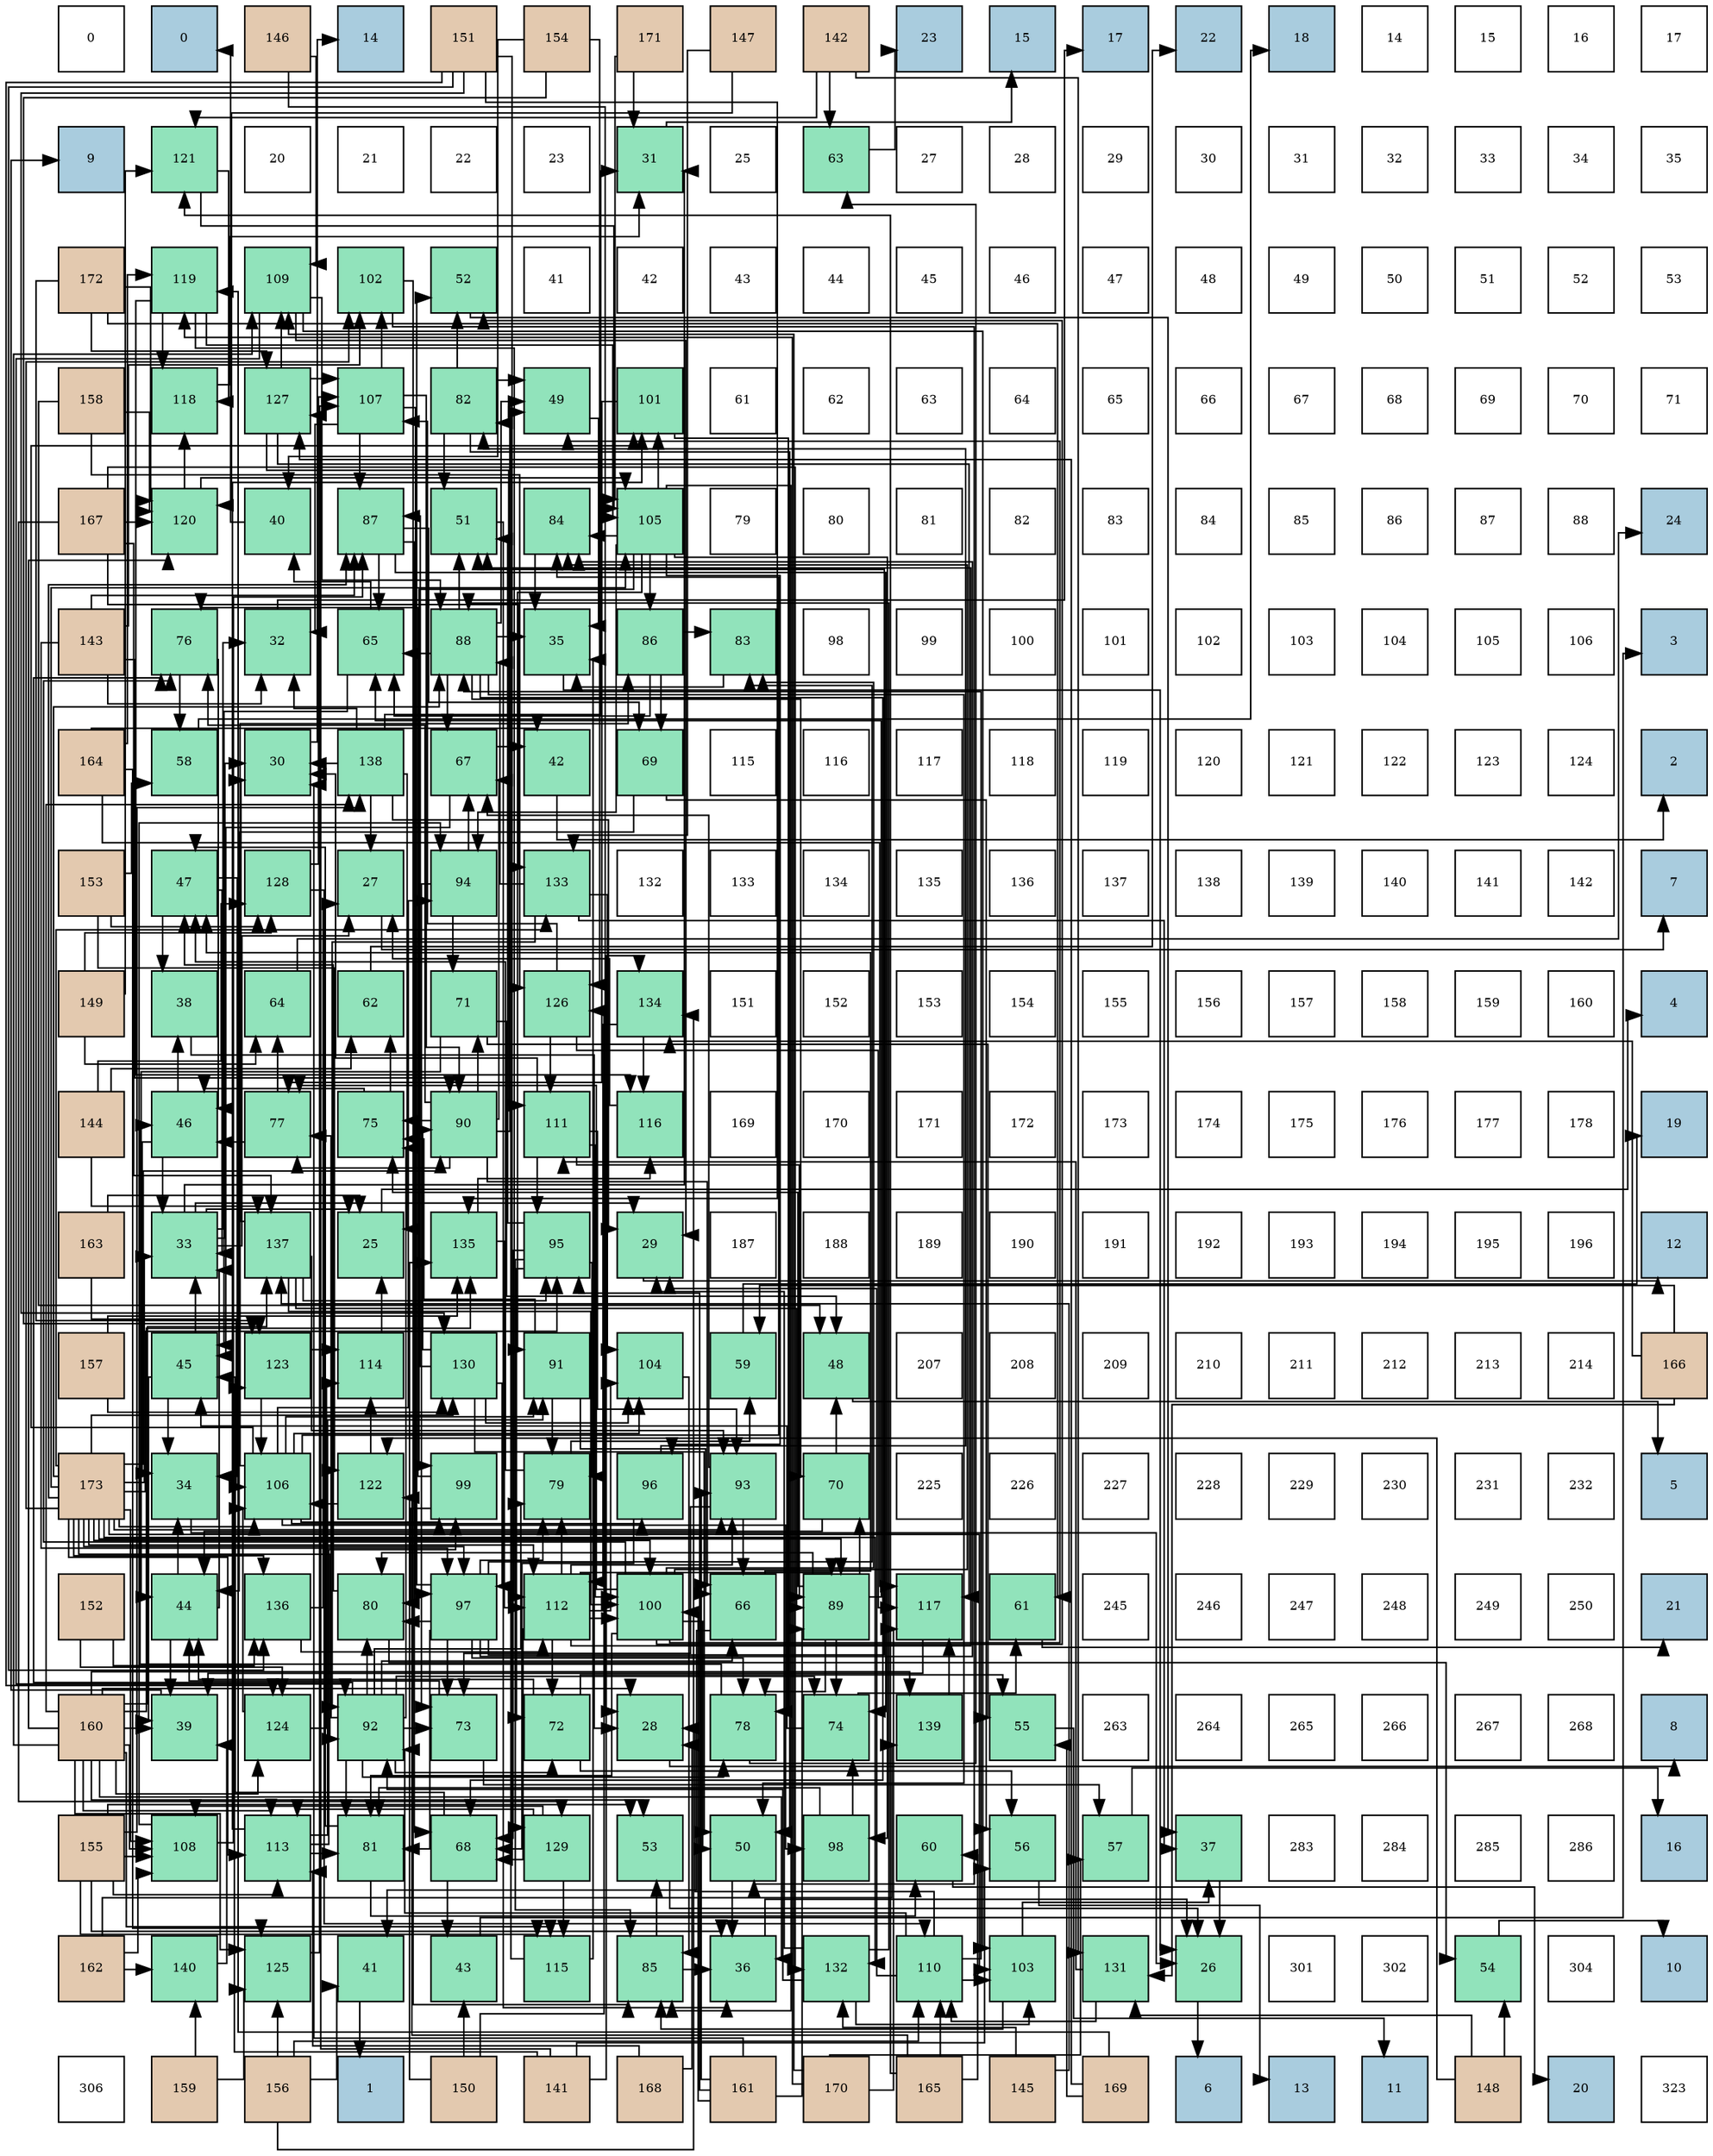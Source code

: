 digraph layout{
 rankdir=TB;
 splines=ortho;
 node [style=filled shape=square fixedsize=true width=0.6];
0[label="0", fontsize=8, fillcolor="#ffffff"];
1[label="0", fontsize=8, fillcolor="#a9ccde"];
2[label="146", fontsize=8, fillcolor="#e3c9af"];
3[label="14", fontsize=8, fillcolor="#a9ccde"];
4[label="151", fontsize=8, fillcolor="#e3c9af"];
5[label="154", fontsize=8, fillcolor="#e3c9af"];
6[label="171", fontsize=8, fillcolor="#e3c9af"];
7[label="147", fontsize=8, fillcolor="#e3c9af"];
8[label="142", fontsize=8, fillcolor="#e3c9af"];
9[label="23", fontsize=8, fillcolor="#a9ccde"];
10[label="15", fontsize=8, fillcolor="#a9ccde"];
11[label="17", fontsize=8, fillcolor="#a9ccde"];
12[label="22", fontsize=8, fillcolor="#a9ccde"];
13[label="18", fontsize=8, fillcolor="#a9ccde"];
14[label="14", fontsize=8, fillcolor="#ffffff"];
15[label="15", fontsize=8, fillcolor="#ffffff"];
16[label="16", fontsize=8, fillcolor="#ffffff"];
17[label="17", fontsize=8, fillcolor="#ffffff"];
18[label="9", fontsize=8, fillcolor="#a9ccde"];
19[label="121", fontsize=8, fillcolor="#91e3bb"];
20[label="20", fontsize=8, fillcolor="#ffffff"];
21[label="21", fontsize=8, fillcolor="#ffffff"];
22[label="22", fontsize=8, fillcolor="#ffffff"];
23[label="23", fontsize=8, fillcolor="#ffffff"];
24[label="31", fontsize=8, fillcolor="#91e3bb"];
25[label="25", fontsize=8, fillcolor="#ffffff"];
26[label="63", fontsize=8, fillcolor="#91e3bb"];
27[label="27", fontsize=8, fillcolor="#ffffff"];
28[label="28", fontsize=8, fillcolor="#ffffff"];
29[label="29", fontsize=8, fillcolor="#ffffff"];
30[label="30", fontsize=8, fillcolor="#ffffff"];
31[label="31", fontsize=8, fillcolor="#ffffff"];
32[label="32", fontsize=8, fillcolor="#ffffff"];
33[label="33", fontsize=8, fillcolor="#ffffff"];
34[label="34", fontsize=8, fillcolor="#ffffff"];
35[label="35", fontsize=8, fillcolor="#ffffff"];
36[label="172", fontsize=8, fillcolor="#e3c9af"];
37[label="119", fontsize=8, fillcolor="#91e3bb"];
38[label="109", fontsize=8, fillcolor="#91e3bb"];
39[label="102", fontsize=8, fillcolor="#91e3bb"];
40[label="52", fontsize=8, fillcolor="#91e3bb"];
41[label="41", fontsize=8, fillcolor="#ffffff"];
42[label="42", fontsize=8, fillcolor="#ffffff"];
43[label="43", fontsize=8, fillcolor="#ffffff"];
44[label="44", fontsize=8, fillcolor="#ffffff"];
45[label="45", fontsize=8, fillcolor="#ffffff"];
46[label="46", fontsize=8, fillcolor="#ffffff"];
47[label="47", fontsize=8, fillcolor="#ffffff"];
48[label="48", fontsize=8, fillcolor="#ffffff"];
49[label="49", fontsize=8, fillcolor="#ffffff"];
50[label="50", fontsize=8, fillcolor="#ffffff"];
51[label="51", fontsize=8, fillcolor="#ffffff"];
52[label="52", fontsize=8, fillcolor="#ffffff"];
53[label="53", fontsize=8, fillcolor="#ffffff"];
54[label="158", fontsize=8, fillcolor="#e3c9af"];
55[label="118", fontsize=8, fillcolor="#91e3bb"];
56[label="127", fontsize=8, fillcolor="#91e3bb"];
57[label="107", fontsize=8, fillcolor="#91e3bb"];
58[label="82", fontsize=8, fillcolor="#91e3bb"];
59[label="49", fontsize=8, fillcolor="#91e3bb"];
60[label="101", fontsize=8, fillcolor="#91e3bb"];
61[label="61", fontsize=8, fillcolor="#ffffff"];
62[label="62", fontsize=8, fillcolor="#ffffff"];
63[label="63", fontsize=8, fillcolor="#ffffff"];
64[label="64", fontsize=8, fillcolor="#ffffff"];
65[label="65", fontsize=8, fillcolor="#ffffff"];
66[label="66", fontsize=8, fillcolor="#ffffff"];
67[label="67", fontsize=8, fillcolor="#ffffff"];
68[label="68", fontsize=8, fillcolor="#ffffff"];
69[label="69", fontsize=8, fillcolor="#ffffff"];
70[label="70", fontsize=8, fillcolor="#ffffff"];
71[label="71", fontsize=8, fillcolor="#ffffff"];
72[label="167", fontsize=8, fillcolor="#e3c9af"];
73[label="120", fontsize=8, fillcolor="#91e3bb"];
74[label="40", fontsize=8, fillcolor="#91e3bb"];
75[label="87", fontsize=8, fillcolor="#91e3bb"];
76[label="51", fontsize=8, fillcolor="#91e3bb"];
77[label="84", fontsize=8, fillcolor="#91e3bb"];
78[label="105", fontsize=8, fillcolor="#91e3bb"];
79[label="79", fontsize=8, fillcolor="#ffffff"];
80[label="80", fontsize=8, fillcolor="#ffffff"];
81[label="81", fontsize=8, fillcolor="#ffffff"];
82[label="82", fontsize=8, fillcolor="#ffffff"];
83[label="83", fontsize=8, fillcolor="#ffffff"];
84[label="84", fontsize=8, fillcolor="#ffffff"];
85[label="85", fontsize=8, fillcolor="#ffffff"];
86[label="86", fontsize=8, fillcolor="#ffffff"];
87[label="87", fontsize=8, fillcolor="#ffffff"];
88[label="88", fontsize=8, fillcolor="#ffffff"];
89[label="24", fontsize=8, fillcolor="#a9ccde"];
90[label="143", fontsize=8, fillcolor="#e3c9af"];
91[label="76", fontsize=8, fillcolor="#91e3bb"];
92[label="32", fontsize=8, fillcolor="#91e3bb"];
93[label="65", fontsize=8, fillcolor="#91e3bb"];
94[label="88", fontsize=8, fillcolor="#91e3bb"];
95[label="35", fontsize=8, fillcolor="#91e3bb"];
96[label="86", fontsize=8, fillcolor="#91e3bb"];
97[label="83", fontsize=8, fillcolor="#91e3bb"];
98[label="98", fontsize=8, fillcolor="#ffffff"];
99[label="99", fontsize=8, fillcolor="#ffffff"];
100[label="100", fontsize=8, fillcolor="#ffffff"];
101[label="101", fontsize=8, fillcolor="#ffffff"];
102[label="102", fontsize=8, fillcolor="#ffffff"];
103[label="103", fontsize=8, fillcolor="#ffffff"];
104[label="104", fontsize=8, fillcolor="#ffffff"];
105[label="105", fontsize=8, fillcolor="#ffffff"];
106[label="106", fontsize=8, fillcolor="#ffffff"];
107[label="3", fontsize=8, fillcolor="#a9ccde"];
108[label="164", fontsize=8, fillcolor="#e3c9af"];
109[label="58", fontsize=8, fillcolor="#91e3bb"];
110[label="30", fontsize=8, fillcolor="#91e3bb"];
111[label="138", fontsize=8, fillcolor="#91e3bb"];
112[label="67", fontsize=8, fillcolor="#91e3bb"];
113[label="42", fontsize=8, fillcolor="#91e3bb"];
114[label="69", fontsize=8, fillcolor="#91e3bb"];
115[label="115", fontsize=8, fillcolor="#ffffff"];
116[label="116", fontsize=8, fillcolor="#ffffff"];
117[label="117", fontsize=8, fillcolor="#ffffff"];
118[label="118", fontsize=8, fillcolor="#ffffff"];
119[label="119", fontsize=8, fillcolor="#ffffff"];
120[label="120", fontsize=8, fillcolor="#ffffff"];
121[label="121", fontsize=8, fillcolor="#ffffff"];
122[label="122", fontsize=8, fillcolor="#ffffff"];
123[label="123", fontsize=8, fillcolor="#ffffff"];
124[label="124", fontsize=8, fillcolor="#ffffff"];
125[label="2", fontsize=8, fillcolor="#a9ccde"];
126[label="153", fontsize=8, fillcolor="#e3c9af"];
127[label="47", fontsize=8, fillcolor="#91e3bb"];
128[label="128", fontsize=8, fillcolor="#91e3bb"];
129[label="27", fontsize=8, fillcolor="#91e3bb"];
130[label="94", fontsize=8, fillcolor="#91e3bb"];
131[label="133", fontsize=8, fillcolor="#91e3bb"];
132[label="132", fontsize=8, fillcolor="#ffffff"];
133[label="133", fontsize=8, fillcolor="#ffffff"];
134[label="134", fontsize=8, fillcolor="#ffffff"];
135[label="135", fontsize=8, fillcolor="#ffffff"];
136[label="136", fontsize=8, fillcolor="#ffffff"];
137[label="137", fontsize=8, fillcolor="#ffffff"];
138[label="138", fontsize=8, fillcolor="#ffffff"];
139[label="139", fontsize=8, fillcolor="#ffffff"];
140[label="140", fontsize=8, fillcolor="#ffffff"];
141[label="141", fontsize=8, fillcolor="#ffffff"];
142[label="142", fontsize=8, fillcolor="#ffffff"];
143[label="7", fontsize=8, fillcolor="#a9ccde"];
144[label="149", fontsize=8, fillcolor="#e3c9af"];
145[label="38", fontsize=8, fillcolor="#91e3bb"];
146[label="64", fontsize=8, fillcolor="#91e3bb"];
147[label="62", fontsize=8, fillcolor="#91e3bb"];
148[label="71", fontsize=8, fillcolor="#91e3bb"];
149[label="126", fontsize=8, fillcolor="#91e3bb"];
150[label="134", fontsize=8, fillcolor="#91e3bb"];
151[label="151", fontsize=8, fillcolor="#ffffff"];
152[label="152", fontsize=8, fillcolor="#ffffff"];
153[label="153", fontsize=8, fillcolor="#ffffff"];
154[label="154", fontsize=8, fillcolor="#ffffff"];
155[label="155", fontsize=8, fillcolor="#ffffff"];
156[label="156", fontsize=8, fillcolor="#ffffff"];
157[label="157", fontsize=8, fillcolor="#ffffff"];
158[label="158", fontsize=8, fillcolor="#ffffff"];
159[label="159", fontsize=8, fillcolor="#ffffff"];
160[label="160", fontsize=8, fillcolor="#ffffff"];
161[label="4", fontsize=8, fillcolor="#a9ccde"];
162[label="144", fontsize=8, fillcolor="#e3c9af"];
163[label="46", fontsize=8, fillcolor="#91e3bb"];
164[label="77", fontsize=8, fillcolor="#91e3bb"];
165[label="75", fontsize=8, fillcolor="#91e3bb"];
166[label="90", fontsize=8, fillcolor="#91e3bb"];
167[label="111", fontsize=8, fillcolor="#91e3bb"];
168[label="116", fontsize=8, fillcolor="#91e3bb"];
169[label="169", fontsize=8, fillcolor="#ffffff"];
170[label="170", fontsize=8, fillcolor="#ffffff"];
171[label="171", fontsize=8, fillcolor="#ffffff"];
172[label="172", fontsize=8, fillcolor="#ffffff"];
173[label="173", fontsize=8, fillcolor="#ffffff"];
174[label="174", fontsize=8, fillcolor="#ffffff"];
175[label="175", fontsize=8, fillcolor="#ffffff"];
176[label="176", fontsize=8, fillcolor="#ffffff"];
177[label="177", fontsize=8, fillcolor="#ffffff"];
178[label="178", fontsize=8, fillcolor="#ffffff"];
179[label="19", fontsize=8, fillcolor="#a9ccde"];
180[label="163", fontsize=8, fillcolor="#e3c9af"];
181[label="33", fontsize=8, fillcolor="#91e3bb"];
182[label="137", fontsize=8, fillcolor="#91e3bb"];
183[label="25", fontsize=8, fillcolor="#91e3bb"];
184[label="135", fontsize=8, fillcolor="#91e3bb"];
185[label="95", fontsize=8, fillcolor="#91e3bb"];
186[label="29", fontsize=8, fillcolor="#91e3bb"];
187[label="187", fontsize=8, fillcolor="#ffffff"];
188[label="188", fontsize=8, fillcolor="#ffffff"];
189[label="189", fontsize=8, fillcolor="#ffffff"];
190[label="190", fontsize=8, fillcolor="#ffffff"];
191[label="191", fontsize=8, fillcolor="#ffffff"];
192[label="192", fontsize=8, fillcolor="#ffffff"];
193[label="193", fontsize=8, fillcolor="#ffffff"];
194[label="194", fontsize=8, fillcolor="#ffffff"];
195[label="195", fontsize=8, fillcolor="#ffffff"];
196[label="196", fontsize=8, fillcolor="#ffffff"];
197[label="12", fontsize=8, fillcolor="#a9ccde"];
198[label="157", fontsize=8, fillcolor="#e3c9af"];
199[label="45", fontsize=8, fillcolor="#91e3bb"];
200[label="123", fontsize=8, fillcolor="#91e3bb"];
201[label="114", fontsize=8, fillcolor="#91e3bb"];
202[label="130", fontsize=8, fillcolor="#91e3bb"];
203[label="91", fontsize=8, fillcolor="#91e3bb"];
204[label="104", fontsize=8, fillcolor="#91e3bb"];
205[label="59", fontsize=8, fillcolor="#91e3bb"];
206[label="48", fontsize=8, fillcolor="#91e3bb"];
207[label="207", fontsize=8, fillcolor="#ffffff"];
208[label="208", fontsize=8, fillcolor="#ffffff"];
209[label="209", fontsize=8, fillcolor="#ffffff"];
210[label="210", fontsize=8, fillcolor="#ffffff"];
211[label="211", fontsize=8, fillcolor="#ffffff"];
212[label="212", fontsize=8, fillcolor="#ffffff"];
213[label="213", fontsize=8, fillcolor="#ffffff"];
214[label="214", fontsize=8, fillcolor="#ffffff"];
215[label="166", fontsize=8, fillcolor="#e3c9af"];
216[label="173", fontsize=8, fillcolor="#e3c9af"];
217[label="34", fontsize=8, fillcolor="#91e3bb"];
218[label="106", fontsize=8, fillcolor="#91e3bb"];
219[label="122", fontsize=8, fillcolor="#91e3bb"];
220[label="99", fontsize=8, fillcolor="#91e3bb"];
221[label="79", fontsize=8, fillcolor="#91e3bb"];
222[label="96", fontsize=8, fillcolor="#91e3bb"];
223[label="93", fontsize=8, fillcolor="#91e3bb"];
224[label="70", fontsize=8, fillcolor="#91e3bb"];
225[label="225", fontsize=8, fillcolor="#ffffff"];
226[label="226", fontsize=8, fillcolor="#ffffff"];
227[label="227", fontsize=8, fillcolor="#ffffff"];
228[label="228", fontsize=8, fillcolor="#ffffff"];
229[label="229", fontsize=8, fillcolor="#ffffff"];
230[label="230", fontsize=8, fillcolor="#ffffff"];
231[label="231", fontsize=8, fillcolor="#ffffff"];
232[label="232", fontsize=8, fillcolor="#ffffff"];
233[label="5", fontsize=8, fillcolor="#a9ccde"];
234[label="152", fontsize=8, fillcolor="#e3c9af"];
235[label="44", fontsize=8, fillcolor="#91e3bb"];
236[label="136", fontsize=8, fillcolor="#91e3bb"];
237[label="80", fontsize=8, fillcolor="#91e3bb"];
238[label="97", fontsize=8, fillcolor="#91e3bb"];
239[label="112", fontsize=8, fillcolor="#91e3bb"];
240[label="100", fontsize=8, fillcolor="#91e3bb"];
241[label="66", fontsize=8, fillcolor="#91e3bb"];
242[label="89", fontsize=8, fillcolor="#91e3bb"];
243[label="117", fontsize=8, fillcolor="#91e3bb"];
244[label="61", fontsize=8, fillcolor="#91e3bb"];
245[label="245", fontsize=8, fillcolor="#ffffff"];
246[label="246", fontsize=8, fillcolor="#ffffff"];
247[label="247", fontsize=8, fillcolor="#ffffff"];
248[label="248", fontsize=8, fillcolor="#ffffff"];
249[label="249", fontsize=8, fillcolor="#ffffff"];
250[label="250", fontsize=8, fillcolor="#ffffff"];
251[label="21", fontsize=8, fillcolor="#a9ccde"];
252[label="160", fontsize=8, fillcolor="#e3c9af"];
253[label="39", fontsize=8, fillcolor="#91e3bb"];
254[label="124", fontsize=8, fillcolor="#91e3bb"];
255[label="92", fontsize=8, fillcolor="#91e3bb"];
256[label="73", fontsize=8, fillcolor="#91e3bb"];
257[label="72", fontsize=8, fillcolor="#91e3bb"];
258[label="28", fontsize=8, fillcolor="#91e3bb"];
259[label="78", fontsize=8, fillcolor="#91e3bb"];
260[label="74", fontsize=8, fillcolor="#91e3bb"];
261[label="139", fontsize=8, fillcolor="#91e3bb"];
262[label="55", fontsize=8, fillcolor="#91e3bb"];
263[label="263", fontsize=8, fillcolor="#ffffff"];
264[label="264", fontsize=8, fillcolor="#ffffff"];
265[label="265", fontsize=8, fillcolor="#ffffff"];
266[label="266", fontsize=8, fillcolor="#ffffff"];
267[label="267", fontsize=8, fillcolor="#ffffff"];
268[label="268", fontsize=8, fillcolor="#ffffff"];
269[label="8", fontsize=8, fillcolor="#a9ccde"];
270[label="155", fontsize=8, fillcolor="#e3c9af"];
271[label="108", fontsize=8, fillcolor="#91e3bb"];
272[label="113", fontsize=8, fillcolor="#91e3bb"];
273[label="81", fontsize=8, fillcolor="#91e3bb"];
274[label="68", fontsize=8, fillcolor="#91e3bb"];
275[label="129", fontsize=8, fillcolor="#91e3bb"];
276[label="53", fontsize=8, fillcolor="#91e3bb"];
277[label="50", fontsize=8, fillcolor="#91e3bb"];
278[label="98", fontsize=8, fillcolor="#91e3bb"];
279[label="60", fontsize=8, fillcolor="#91e3bb"];
280[label="56", fontsize=8, fillcolor="#91e3bb"];
281[label="57", fontsize=8, fillcolor="#91e3bb"];
282[label="37", fontsize=8, fillcolor="#91e3bb"];
283[label="283", fontsize=8, fillcolor="#ffffff"];
284[label="284", fontsize=8, fillcolor="#ffffff"];
285[label="285", fontsize=8, fillcolor="#ffffff"];
286[label="286", fontsize=8, fillcolor="#ffffff"];
287[label="16", fontsize=8, fillcolor="#a9ccde"];
288[label="162", fontsize=8, fillcolor="#e3c9af"];
289[label="140", fontsize=8, fillcolor="#91e3bb"];
290[label="125", fontsize=8, fillcolor="#91e3bb"];
291[label="41", fontsize=8, fillcolor="#91e3bb"];
292[label="43", fontsize=8, fillcolor="#91e3bb"];
293[label="115", fontsize=8, fillcolor="#91e3bb"];
294[label="85", fontsize=8, fillcolor="#91e3bb"];
295[label="36", fontsize=8, fillcolor="#91e3bb"];
296[label="132", fontsize=8, fillcolor="#91e3bb"];
297[label="110", fontsize=8, fillcolor="#91e3bb"];
298[label="103", fontsize=8, fillcolor="#91e3bb"];
299[label="131", fontsize=8, fillcolor="#91e3bb"];
300[label="26", fontsize=8, fillcolor="#91e3bb"];
301[label="301", fontsize=8, fillcolor="#ffffff"];
302[label="302", fontsize=8, fillcolor="#ffffff"];
303[label="54", fontsize=8, fillcolor="#91e3bb"];
304[label="304", fontsize=8, fillcolor="#ffffff"];
305[label="10", fontsize=8, fillcolor="#a9ccde"];
306[label="306", fontsize=8, fillcolor="#ffffff"];
307[label="159", fontsize=8, fillcolor="#e3c9af"];
308[label="156", fontsize=8, fillcolor="#e3c9af"];
309[label="1", fontsize=8, fillcolor="#a9ccde"];
310[label="150", fontsize=8, fillcolor="#e3c9af"];
311[label="141", fontsize=8, fillcolor="#e3c9af"];
312[label="168", fontsize=8, fillcolor="#e3c9af"];
313[label="161", fontsize=8, fillcolor="#e3c9af"];
314[label="170", fontsize=8, fillcolor="#e3c9af"];
315[label="165", fontsize=8, fillcolor="#e3c9af"];
316[label="145", fontsize=8, fillcolor="#e3c9af"];
317[label="169", fontsize=8, fillcolor="#e3c9af"];
318[label="6", fontsize=8, fillcolor="#a9ccde"];
319[label="13", fontsize=8, fillcolor="#a9ccde"];
320[label="11", fontsize=8, fillcolor="#a9ccde"];
321[label="148", fontsize=8, fillcolor="#e3c9af"];
322[label="20", fontsize=8, fillcolor="#a9ccde"];
323[label="323", fontsize=8, fillcolor="#ffffff"];
edge [constraint=false, style=vis];183 -> 161;
300 -> 318;
129 -> 143;
258 -> 269;
186 -> 197;
110 -> 3;
24 -> 10;
92 -> 11;
181 -> 183;
181 -> 129;
181 -> 186;
181 -> 110;
181 -> 24;
181 -> 92;
217 -> 300;
95 -> 300;
295 -> 300;
282 -> 300;
145 -> 258;
253 -> 18;
74 -> 1;
291 -> 309;
113 -> 125;
292 -> 107;
235 -> 181;
235 -> 217;
235 -> 253;
199 -> 181;
199 -> 217;
199 -> 253;
163 -> 181;
163 -> 217;
163 -> 145;
127 -> 181;
127 -> 217;
127 -> 145;
206 -> 233;
59 -> 95;
277 -> 295;
76 -> 295;
40 -> 282;
276 -> 300;
303 -> 305;
262 -> 320;
280 -> 319;
281 -> 287;
109 -> 13;
205 -> 179;
279 -> 322;
244 -> 251;
147 -> 12;
26 -> 9;
146 -> 89;
93 -> 74;
93 -> 199;
241 -> 291;
241 -> 127;
112 -> 113;
112 -> 199;
274 -> 292;
274 -> 199;
114 -> 235;
114 -> 280;
224 -> 235;
224 -> 206;
148 -> 235;
148 -> 206;
148 -> 262;
257 -> 235;
257 -> 262;
257 -> 280;
256 -> 235;
256 -> 281;
260 -> 199;
260 -> 244;
165 -> 163;
165 -> 147;
91 -> 163;
91 -> 109;
164 -> 163;
164 -> 146;
259 -> 163;
259 -> 26;
221 -> 127;
221 -> 205;
237 -> 127;
237 -> 303;
273 -> 127;
273 -> 279;
58 -> 59;
58 -> 277;
58 -> 76;
58 -> 40;
97 -> 95;
77 -> 95;
294 -> 295;
294 -> 276;
96 -> 93;
96 -> 114;
96 -> 97;
75 -> 93;
75 -> 274;
75 -> 114;
75 -> 260;
94 -> 95;
94 -> 59;
94 -> 277;
94 -> 76;
94 -> 93;
94 -> 112;
94 -> 274;
94 -> 224;
242 -> 93;
242 -> 224;
242 -> 260;
242 -> 165;
242 -> 259;
242 -> 237;
166 -> 59;
166 -> 241;
166 -> 112;
166 -> 148;
166 -> 165;
166 -> 91;
166 -> 164;
203 -> 241;
203 -> 165;
203 -> 221;
255 -> 241;
255 -> 257;
255 -> 256;
255 -> 260;
255 -> 165;
255 -> 91;
255 -> 164;
255 -> 259;
255 -> 221;
255 -> 237;
255 -> 273;
223 -> 241;
223 -> 112;
223 -> 256;
130 -> 112;
130 -> 148;
130 -> 256;
185 -> 76;
185 -> 274;
185 -> 257;
185 -> 221;
185 -> 294;
222 -> 274;
222 -> 58;
238 -> 76;
238 -> 40;
238 -> 256;
238 -> 259;
238 -> 221;
238 -> 237;
238 -> 273;
238 -> 97;
238 -> 77;
278 -> 260;
278 -> 273;
220 -> 91;
220 -> 237;
240 -> 59;
240 -> 277;
240 -> 40;
240 -> 91;
240 -> 164;
240 -> 273;
240 -> 97;
240 -> 77;
60 -> 164;
60 -> 259;
39 -> 277;
39 -> 294;
298 -> 282;
298 -> 294;
204 -> 294;
78 -> 77;
78 -> 294;
78 -> 96;
78 -> 203;
78 -> 130;
78 -> 222;
78 -> 278;
78 -> 220;
78 -> 60;
218 -> 77;
218 -> 96;
218 -> 203;
218 -> 130;
218 -> 222;
218 -> 278;
218 -> 220;
218 -> 60;
218 -> 204;
57 -> 92;
57 -> 75;
57 -> 166;
57 -> 238;
57 -> 39;
271 -> 75;
271 -> 130;
38 -> 186;
38 -> 94;
38 -> 255;
38 -> 298;
297 -> 258;
297 -> 186;
297 -> 94;
297 -> 255;
297 -> 298;
167 -> 110;
167 -> 242;
167 -> 223;
167 -> 185;
167 -> 240;
239 -> 76;
239 -> 274;
239 -> 257;
239 -> 221;
239 -> 242;
239 -> 223;
239 -> 240;
239 -> 204;
272 -> 273;
272 -> 203;
272 -> 220;
272 -> 60;
201 -> 183;
293 -> 95;
293 -> 58;
168 -> 129;
243 -> 253;
55 -> 24;
37 -> 78;
37 -> 239;
37 -> 168;
37 -> 55;
73 -> 78;
73 -> 55;
19 -> 78;
19 -> 55;
219 -> 218;
219 -> 201;
200 -> 218;
200 -> 201;
254 -> 218;
254 -> 201;
290 -> 57;
149 -> 57;
149 -> 167;
149 -> 243;
56 -> 57;
56 -> 38;
56 -> 167;
56 -> 243;
128 -> 57;
128 -> 297;
275 -> 271;
275 -> 272;
275 -> 293;
202 -> 277;
202 -> 75;
202 -> 166;
202 -> 238;
202 -> 204;
299 -> 297;
299 -> 167;
296 -> 186;
296 -> 94;
296 -> 255;
296 -> 298;
131 -> 282;
131 -> 94;
131 -> 255;
131 -> 204;
150 -> 239;
150 -> 168;
184 -> 239;
184 -> 168;
236 -> 129;
236 -> 239;
182 -> 110;
182 -> 242;
182 -> 223;
182 -> 185;
182 -> 240;
111 -> 183;
111 -> 129;
111 -> 186;
111 -> 110;
111 -> 24;
111 -> 92;
261 -> 243;
289 -> 253;
311 -> 280;
311 -> 200;
311 -> 56;
311 -> 150;
8 -> 26;
8 -> 19;
8 -> 299;
90 -> 92;
90 -> 75;
90 -> 166;
90 -> 238;
90 -> 39;
162 -> 147;
162 -> 128;
162 -> 182;
316 -> 296;
316 -> 182;
2 -> 258;
2 -> 38;
7 -> 73;
7 -> 131;
321 -> 303;
321 -> 219;
321 -> 299;
144 -> 146;
144 -> 19;
144 -> 128;
310 -> 292;
310 -> 149;
310 -> 184;
4 -> 254;
4 -> 275;
4 -> 202;
4 -> 184;
4 -> 236;
234 -> 254;
234 -> 236;
126 -> 109;
126 -> 219;
126 -> 128;
5 -> 74;
5 -> 200;
5 -> 149;
270 -> 295;
270 -> 276;
270 -> 271;
270 -> 272;
270 -> 293;
270 -> 111;
308 -> 291;
308 -> 297;
308 -> 290;
308 -> 150;
198 -> 202;
198 -> 184;
54 -> 206;
54 -> 73;
54 -> 149;
307 -> 290;
307 -> 289;
252 -> 258;
252 -> 295;
252 -> 253;
252 -> 276;
252 -> 271;
252 -> 38;
252 -> 272;
252 -> 293;
252 -> 73;
252 -> 254;
252 -> 290;
252 -> 184;
252 -> 182;
252 -> 111;
252 -> 261;
313 -> 110;
313 -> 242;
313 -> 223;
313 -> 185;
313 -> 240;
288 -> 271;
288 -> 261;
288 -> 289;
180 -> 183;
180 -> 218;
108 -> 113;
108 -> 243;
108 -> 37;
108 -> 290;
315 -> 279;
315 -> 297;
315 -> 19;
315 -> 219;
215 -> 205;
215 -> 299;
215 -> 150;
72 -> 73;
72 -> 275;
72 -> 296;
72 -> 131;
72 -> 182;
312 -> 258;
312 -> 272;
317 -> 262;
317 -> 37;
317 -> 56;
314 -> 281;
314 -> 38;
314 -> 243;
314 -> 37;
6 -> 24;
6 -> 78;
36 -> 244;
36 -> 73;
36 -> 200;
36 -> 56;
216 -> 181;
216 -> 75;
216 -> 94;
216 -> 242;
216 -> 166;
216 -> 255;
216 -> 223;
216 -> 185;
216 -> 238;
216 -> 240;
216 -> 39;
216 -> 298;
216 -> 78;
216 -> 218;
216 -> 271;
216 -> 239;
216 -> 272;
216 -> 202;
216 -> 296;
216 -> 131;
216 -> 236;
edge [constraint=true, style=invis];
0 -> 18 -> 36 -> 54 -> 72 -> 90 -> 108 -> 126 -> 144 -> 162 -> 180 -> 198 -> 216 -> 234 -> 252 -> 270 -> 288 -> 306;
1 -> 19 -> 37 -> 55 -> 73 -> 91 -> 109 -> 127 -> 145 -> 163 -> 181 -> 199 -> 217 -> 235 -> 253 -> 271 -> 289 -> 307;
2 -> 20 -> 38 -> 56 -> 74 -> 92 -> 110 -> 128 -> 146 -> 164 -> 182 -> 200 -> 218 -> 236 -> 254 -> 272 -> 290 -> 308;
3 -> 21 -> 39 -> 57 -> 75 -> 93 -> 111 -> 129 -> 147 -> 165 -> 183 -> 201 -> 219 -> 237 -> 255 -> 273 -> 291 -> 309;
4 -> 22 -> 40 -> 58 -> 76 -> 94 -> 112 -> 130 -> 148 -> 166 -> 184 -> 202 -> 220 -> 238 -> 256 -> 274 -> 292 -> 310;
5 -> 23 -> 41 -> 59 -> 77 -> 95 -> 113 -> 131 -> 149 -> 167 -> 185 -> 203 -> 221 -> 239 -> 257 -> 275 -> 293 -> 311;
6 -> 24 -> 42 -> 60 -> 78 -> 96 -> 114 -> 132 -> 150 -> 168 -> 186 -> 204 -> 222 -> 240 -> 258 -> 276 -> 294 -> 312;
7 -> 25 -> 43 -> 61 -> 79 -> 97 -> 115 -> 133 -> 151 -> 169 -> 187 -> 205 -> 223 -> 241 -> 259 -> 277 -> 295 -> 313;
8 -> 26 -> 44 -> 62 -> 80 -> 98 -> 116 -> 134 -> 152 -> 170 -> 188 -> 206 -> 224 -> 242 -> 260 -> 278 -> 296 -> 314;
9 -> 27 -> 45 -> 63 -> 81 -> 99 -> 117 -> 135 -> 153 -> 171 -> 189 -> 207 -> 225 -> 243 -> 261 -> 279 -> 297 -> 315;
10 -> 28 -> 46 -> 64 -> 82 -> 100 -> 118 -> 136 -> 154 -> 172 -> 190 -> 208 -> 226 -> 244 -> 262 -> 280 -> 298 -> 316;
11 -> 29 -> 47 -> 65 -> 83 -> 101 -> 119 -> 137 -> 155 -> 173 -> 191 -> 209 -> 227 -> 245 -> 263 -> 281 -> 299 -> 317;
12 -> 30 -> 48 -> 66 -> 84 -> 102 -> 120 -> 138 -> 156 -> 174 -> 192 -> 210 -> 228 -> 246 -> 264 -> 282 -> 300 -> 318;
13 -> 31 -> 49 -> 67 -> 85 -> 103 -> 121 -> 139 -> 157 -> 175 -> 193 -> 211 -> 229 -> 247 -> 265 -> 283 -> 301 -> 319;
14 -> 32 -> 50 -> 68 -> 86 -> 104 -> 122 -> 140 -> 158 -> 176 -> 194 -> 212 -> 230 -> 248 -> 266 -> 284 -> 302 -> 320;
15 -> 33 -> 51 -> 69 -> 87 -> 105 -> 123 -> 141 -> 159 -> 177 -> 195 -> 213 -> 231 -> 249 -> 267 -> 285 -> 303 -> 321;
16 -> 34 -> 52 -> 70 -> 88 -> 106 -> 124 -> 142 -> 160 -> 178 -> 196 -> 214 -> 232 -> 250 -> 268 -> 286 -> 304 -> 322;
17 -> 35 -> 53 -> 71 -> 89 -> 107 -> 125 -> 143 -> 161 -> 179 -> 197 -> 215 -> 233 -> 251 -> 269 -> 287 -> 305 -> 323;
rank = same {0 -> 1 -> 2 -> 3 -> 4 -> 5 -> 6 -> 7 -> 8 -> 9 -> 10 -> 11 -> 12 -> 13 -> 14 -> 15 -> 16 -> 17};
rank = same {18 -> 19 -> 20 -> 21 -> 22 -> 23 -> 24 -> 25 -> 26 -> 27 -> 28 -> 29 -> 30 -> 31 -> 32 -> 33 -> 34 -> 35};
rank = same {36 -> 37 -> 38 -> 39 -> 40 -> 41 -> 42 -> 43 -> 44 -> 45 -> 46 -> 47 -> 48 -> 49 -> 50 -> 51 -> 52 -> 53};
rank = same {54 -> 55 -> 56 -> 57 -> 58 -> 59 -> 60 -> 61 -> 62 -> 63 -> 64 -> 65 -> 66 -> 67 -> 68 -> 69 -> 70 -> 71};
rank = same {72 -> 73 -> 74 -> 75 -> 76 -> 77 -> 78 -> 79 -> 80 -> 81 -> 82 -> 83 -> 84 -> 85 -> 86 -> 87 -> 88 -> 89};
rank = same {90 -> 91 -> 92 -> 93 -> 94 -> 95 -> 96 -> 97 -> 98 -> 99 -> 100 -> 101 -> 102 -> 103 -> 104 -> 105 -> 106 -> 107};
rank = same {108 -> 109 -> 110 -> 111 -> 112 -> 113 -> 114 -> 115 -> 116 -> 117 -> 118 -> 119 -> 120 -> 121 -> 122 -> 123 -> 124 -> 125};
rank = same {126 -> 127 -> 128 -> 129 -> 130 -> 131 -> 132 -> 133 -> 134 -> 135 -> 136 -> 137 -> 138 -> 139 -> 140 -> 141 -> 142 -> 143};
rank = same {144 -> 145 -> 146 -> 147 -> 148 -> 149 -> 150 -> 151 -> 152 -> 153 -> 154 -> 155 -> 156 -> 157 -> 158 -> 159 -> 160 -> 161};
rank = same {162 -> 163 -> 164 -> 165 -> 166 -> 167 -> 168 -> 169 -> 170 -> 171 -> 172 -> 173 -> 174 -> 175 -> 176 -> 177 -> 178 -> 179};
rank = same {180 -> 181 -> 182 -> 183 -> 184 -> 185 -> 186 -> 187 -> 188 -> 189 -> 190 -> 191 -> 192 -> 193 -> 194 -> 195 -> 196 -> 197};
rank = same {198 -> 199 -> 200 -> 201 -> 202 -> 203 -> 204 -> 205 -> 206 -> 207 -> 208 -> 209 -> 210 -> 211 -> 212 -> 213 -> 214 -> 215};
rank = same {216 -> 217 -> 218 -> 219 -> 220 -> 221 -> 222 -> 223 -> 224 -> 225 -> 226 -> 227 -> 228 -> 229 -> 230 -> 231 -> 232 -> 233};
rank = same {234 -> 235 -> 236 -> 237 -> 238 -> 239 -> 240 -> 241 -> 242 -> 243 -> 244 -> 245 -> 246 -> 247 -> 248 -> 249 -> 250 -> 251};
rank = same {252 -> 253 -> 254 -> 255 -> 256 -> 257 -> 258 -> 259 -> 260 -> 261 -> 262 -> 263 -> 264 -> 265 -> 266 -> 267 -> 268 -> 269};
rank = same {270 -> 271 -> 272 -> 273 -> 274 -> 275 -> 276 -> 277 -> 278 -> 279 -> 280 -> 281 -> 282 -> 283 -> 284 -> 285 -> 286 -> 287};
rank = same {288 -> 289 -> 290 -> 291 -> 292 -> 293 -> 294 -> 295 -> 296 -> 297 -> 298 -> 299 -> 300 -> 301 -> 302 -> 303 -> 304 -> 305};
rank = same {306 -> 307 -> 308 -> 309 -> 310 -> 311 -> 312 -> 313 -> 314 -> 315 -> 316 -> 317 -> 318 -> 319 -> 320 -> 321 -> 322 -> 323};
}
